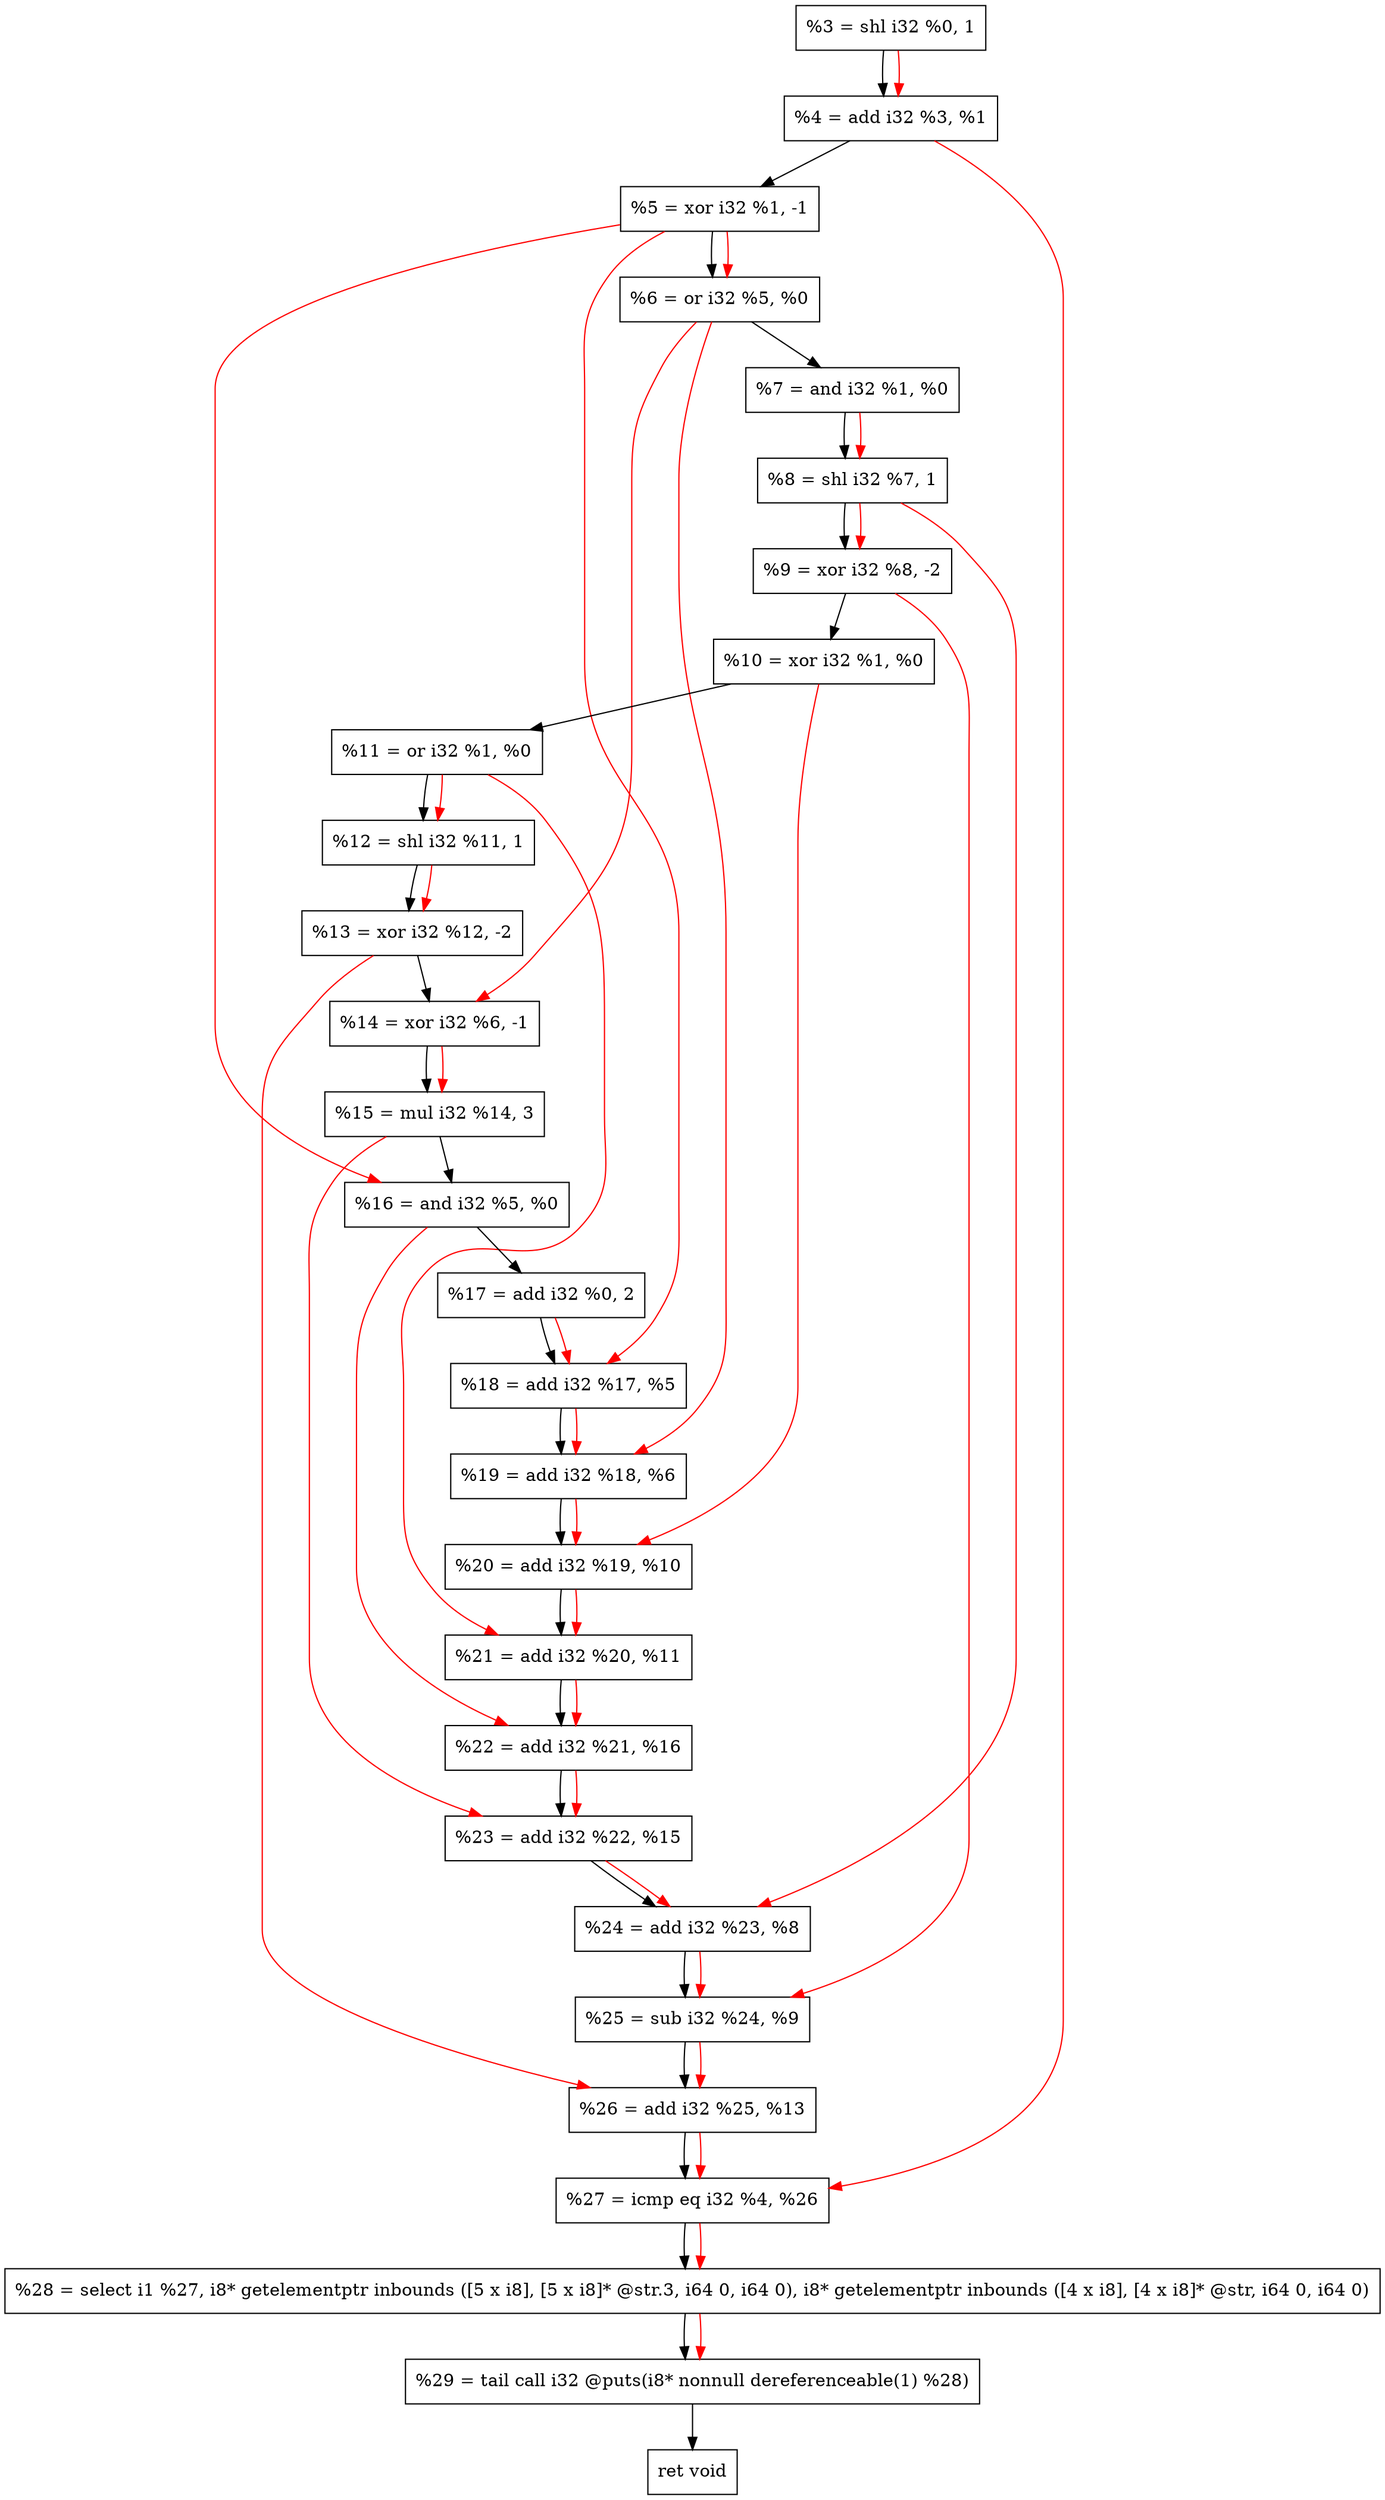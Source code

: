 digraph "DFG for'crackme' function" {
	Node0x103dbb0[shape=record, label="  %3 = shl i32 %0, 1"];
	Node0x103dc20[shape=record, label="  %4 = add i32 %3, %1"];
	Node0x103dce0[shape=record, label="  %5 = xor i32 %1, -1"];
	Node0x103dd50[shape=record, label="  %6 = or i32 %5, %0"];
	Node0x103ddc0[shape=record, label="  %7 = and i32 %1, %0"];
	Node0x103de30[shape=record, label="  %8 = shl i32 %7, 1"];
	Node0x103ded0[shape=record, label="  %9 = xor i32 %8, -2"];
	Node0x103df40[shape=record, label="  %10 = xor i32 %1, %0"];
	Node0x103dfb0[shape=record, label="  %11 = or i32 %1, %0"];
	Node0x103e020[shape=record, label="  %12 = shl i32 %11, 1"];
	Node0x103e090[shape=record, label="  %13 = xor i32 %12, -2"];
	Node0x103e100[shape=record, label="  %14 = xor i32 %6, -1"];
	Node0x103e1a0[shape=record, label="  %15 = mul i32 %14, 3"];
	Node0x103e210[shape=record, label="  %16 = and i32 %5, %0"];
	Node0x103e2b0[shape=record, label="  %17 = add i32 %0, 2"];
	Node0x103e320[shape=record, label="  %18 = add i32 %17, %5"];
	Node0x103e390[shape=record, label="  %19 = add i32 %18, %6"];
	Node0x103e400[shape=record, label="  %20 = add i32 %19, %10"];
	Node0x103e470[shape=record, label="  %21 = add i32 %20, %11"];
	Node0x103e4e0[shape=record, label="  %22 = add i32 %21, %16"];
	Node0x103e550[shape=record, label="  %23 = add i32 %22, %15"];
	Node0x103e5c0[shape=record, label="  %24 = add i32 %23, %8"];
	Node0x103e630[shape=record, label="  %25 = sub i32 %24, %9"];
	Node0x103e6a0[shape=record, label="  %26 = add i32 %25, %13"];
	Node0x103e710[shape=record, label="  %27 = icmp eq i32 %4, %26"];
	Node0xfde268[shape=record, label="  %28 = select i1 %27, i8* getelementptr inbounds ([5 x i8], [5 x i8]* @str.3, i64 0, i64 0), i8* getelementptr inbounds ([4 x i8], [4 x i8]* @str, i64 0, i64 0)"];
	Node0x103ebb0[shape=record, label="  %29 = tail call i32 @puts(i8* nonnull dereferenceable(1) %28)"];
	Node0x103ec00[shape=record, label="  ret void"];
	Node0x103dbb0 -> Node0x103dc20;
	Node0x103dc20 -> Node0x103dce0;
	Node0x103dce0 -> Node0x103dd50;
	Node0x103dd50 -> Node0x103ddc0;
	Node0x103ddc0 -> Node0x103de30;
	Node0x103de30 -> Node0x103ded0;
	Node0x103ded0 -> Node0x103df40;
	Node0x103df40 -> Node0x103dfb0;
	Node0x103dfb0 -> Node0x103e020;
	Node0x103e020 -> Node0x103e090;
	Node0x103e090 -> Node0x103e100;
	Node0x103e100 -> Node0x103e1a0;
	Node0x103e1a0 -> Node0x103e210;
	Node0x103e210 -> Node0x103e2b0;
	Node0x103e2b0 -> Node0x103e320;
	Node0x103e320 -> Node0x103e390;
	Node0x103e390 -> Node0x103e400;
	Node0x103e400 -> Node0x103e470;
	Node0x103e470 -> Node0x103e4e0;
	Node0x103e4e0 -> Node0x103e550;
	Node0x103e550 -> Node0x103e5c0;
	Node0x103e5c0 -> Node0x103e630;
	Node0x103e630 -> Node0x103e6a0;
	Node0x103e6a0 -> Node0x103e710;
	Node0x103e710 -> Node0xfde268;
	Node0xfde268 -> Node0x103ebb0;
	Node0x103ebb0 -> Node0x103ec00;
edge [color=red]
	Node0x103dbb0 -> Node0x103dc20;
	Node0x103dce0 -> Node0x103dd50;
	Node0x103ddc0 -> Node0x103de30;
	Node0x103de30 -> Node0x103ded0;
	Node0x103dfb0 -> Node0x103e020;
	Node0x103e020 -> Node0x103e090;
	Node0x103dd50 -> Node0x103e100;
	Node0x103e100 -> Node0x103e1a0;
	Node0x103dce0 -> Node0x103e210;
	Node0x103e2b0 -> Node0x103e320;
	Node0x103dce0 -> Node0x103e320;
	Node0x103e320 -> Node0x103e390;
	Node0x103dd50 -> Node0x103e390;
	Node0x103e390 -> Node0x103e400;
	Node0x103df40 -> Node0x103e400;
	Node0x103e400 -> Node0x103e470;
	Node0x103dfb0 -> Node0x103e470;
	Node0x103e470 -> Node0x103e4e0;
	Node0x103e210 -> Node0x103e4e0;
	Node0x103e4e0 -> Node0x103e550;
	Node0x103e1a0 -> Node0x103e550;
	Node0x103e550 -> Node0x103e5c0;
	Node0x103de30 -> Node0x103e5c0;
	Node0x103e5c0 -> Node0x103e630;
	Node0x103ded0 -> Node0x103e630;
	Node0x103e630 -> Node0x103e6a0;
	Node0x103e090 -> Node0x103e6a0;
	Node0x103dc20 -> Node0x103e710;
	Node0x103e6a0 -> Node0x103e710;
	Node0x103e710 -> Node0xfde268;
	Node0xfde268 -> Node0x103ebb0;
}
